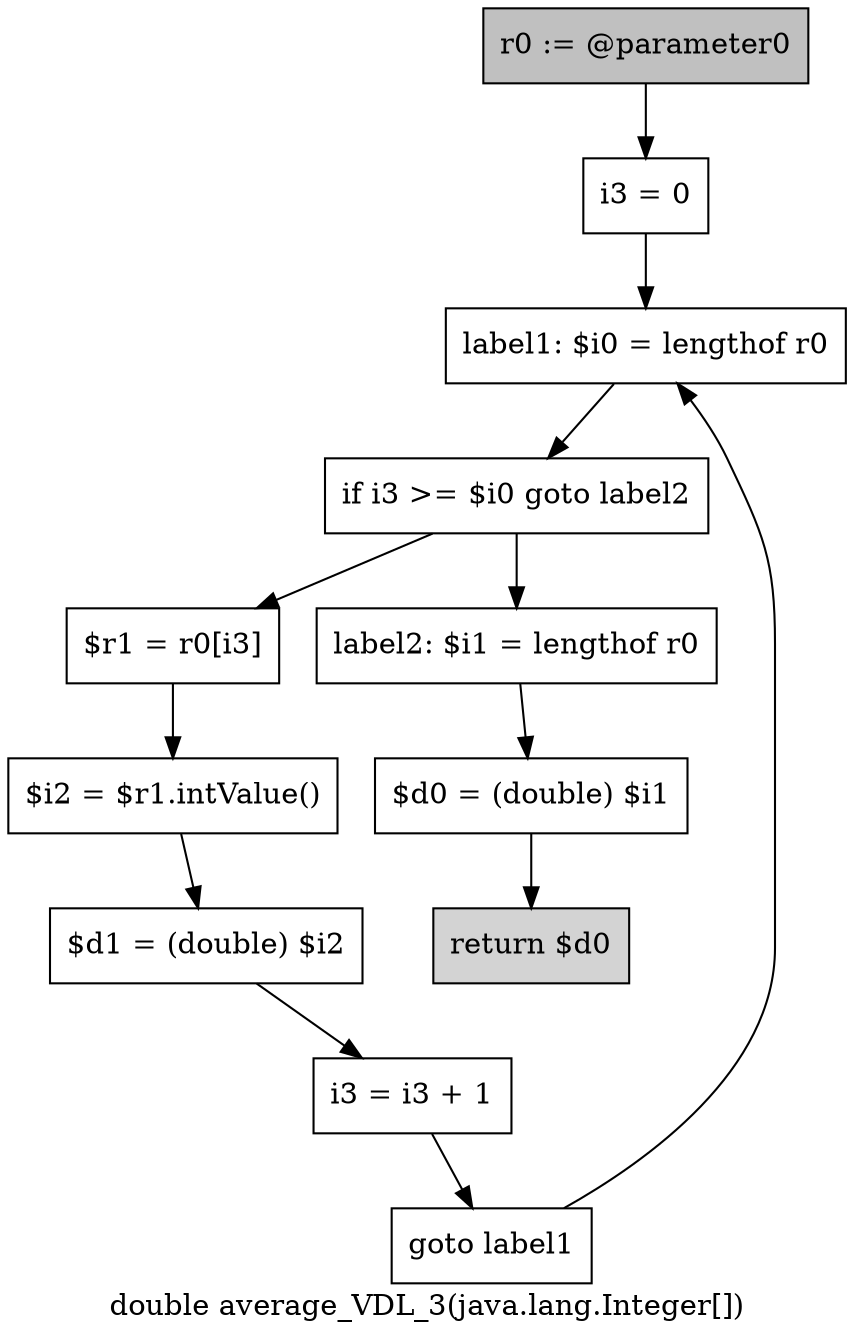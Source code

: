 digraph "double average_VDL_3(java.lang.Integer[])" {
    label="double average_VDL_3(java.lang.Integer[])";
    node [shape=box];
    "0" [style=filled,fillcolor=gray,label="r0 := @parameter0",];
    "1" [label="i3 = 0",];
    "0"->"1";
    "2" [label="label1: $i0 = lengthof r0",];
    "1"->"2";
    "3" [label="if i3 >= $i0 goto label2",];
    "2"->"3";
    "4" [label="$r1 = r0[i3]",];
    "3"->"4";
    "9" [label="label2: $i1 = lengthof r0",];
    "3"->"9";
    "5" [label="$i2 = $r1.intValue()",];
    "4"->"5";
    "6" [label="$d1 = (double) $i2",];
    "5"->"6";
    "7" [label="i3 = i3 + 1",];
    "6"->"7";
    "8" [label="goto label1",];
    "7"->"8";
    "8"->"2";
    "10" [label="$d0 = (double) $i1",];
    "9"->"10";
    "11" [style=filled,fillcolor=lightgray,label="return $d0",];
    "10"->"11";
}
